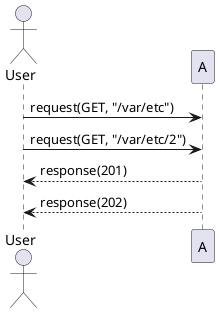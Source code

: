 @startuml

actor User

' 2 
User -> A : request(GET, "/var/etc")

' 1
User -> A : request(GET, "/var/etc/2")
A --> User : response(201)

' 2
A --> User : response(202)

@enduml
